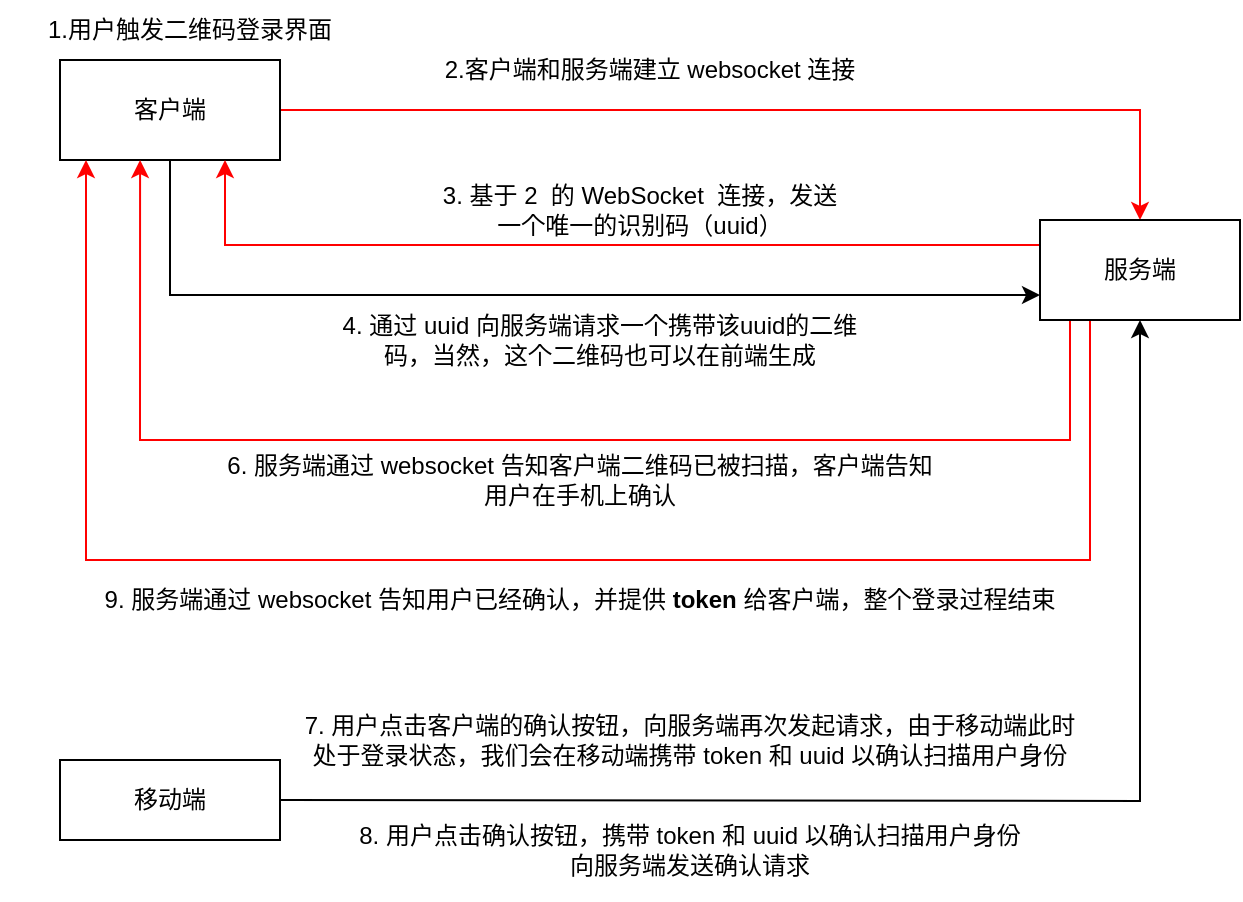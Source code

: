 <mxfile version="13.7.9" type="embed"><diagram id="Ed2gfqiH4S2zv9HuBr58" name="Page-1"><mxGraphModel dx="1379" dy="707" grid="1" gridSize="10" guides="1" tooltips="1" connect="1" arrows="1" fold="1" page="1" pageScale="1" pageWidth="850" pageHeight="1100" math="0" shadow="0"><root><mxCell id="0"/><mxCell id="1" parent="0"/><mxCell id="5" style="edgeStyle=orthogonalEdgeStyle;rounded=0;orthogonalLoop=1;jettySize=auto;html=1;entryX=0.5;entryY=0;entryDx=0;entryDy=0;strokeColor=#FF0000;" parent="1" source="3" target="4" edge="1"><mxGeometry relative="1" as="geometry"><mxPoint x="270" y="215" as="sourcePoint"/></mxGeometry></mxCell><mxCell id="40" style="edgeStyle=orthogonalEdgeStyle;rounded=0;orthogonalLoop=1;jettySize=auto;html=1;exitX=0.5;exitY=1;exitDx=0;exitDy=0;entryX=0;entryY=0.75;entryDx=0;entryDy=0;" edge="1" parent="1" source="3" target="4"><mxGeometry relative="1" as="geometry"/></mxCell><mxCell id="3" value="客户端" style="rounded=0;whiteSpace=wrap;html=1;" parent="1" vertex="1"><mxGeometry x="150" y="180" width="110" height="50" as="geometry"/></mxCell><mxCell id="30" style="edgeStyle=orthogonalEdgeStyle;rounded=0;orthogonalLoop=1;jettySize=auto;html=1;exitX=0;exitY=0.25;exitDx=0;exitDy=0;entryX=0.75;entryY=1;entryDx=0;entryDy=0;fillColor=#FF6666;strokeColor=#FF0000;" parent="1" source="4" target="3" edge="1"><mxGeometry relative="1" as="geometry"/></mxCell><mxCell id="37" style="edgeStyle=orthogonalEdgeStyle;rounded=0;orthogonalLoop=1;jettySize=auto;html=1;exitX=0.25;exitY=1;exitDx=0;exitDy=0;entryX=0.364;entryY=1;entryDx=0;entryDy=0;entryPerimeter=0;strokeColor=#FF0000;fillColor=#FF6666;" parent="1" source="4" target="3" edge="1"><mxGeometry relative="1" as="geometry"><Array as="points"><mxPoint x="655" y="370"/><mxPoint x="190" y="370"/></Array></mxGeometry></mxCell><mxCell id="38" style="edgeStyle=orthogonalEdgeStyle;rounded=0;orthogonalLoop=1;jettySize=auto;html=1;exitX=0.25;exitY=1;exitDx=0;exitDy=0;strokeColor=#FF0000;fillColor=#FF6666;" parent="1" source="4" edge="1"><mxGeometry relative="1" as="geometry"><mxPoint x="163" y="230" as="targetPoint"/><Array as="points"><mxPoint x="665" y="430"/><mxPoint x="163" y="430"/></Array></mxGeometry></mxCell><mxCell id="4" value="服务端" style="rounded=0;whiteSpace=wrap;html=1;" parent="1" vertex="1"><mxGeometry x="640" y="260" width="100" height="50" as="geometry"/></mxCell><mxCell id="6" value="1.用户触发二维码登录界面" style="text;html=1;strokeColor=none;fillColor=none;align=center;verticalAlign=middle;whiteSpace=wrap;rounded=0;" parent="1" vertex="1"><mxGeometry x="120" y="150" width="190" height="30" as="geometry"/></mxCell><mxCell id="7" value="2.客户端和服务端建立 websocket 连接" style="text;html=1;strokeColor=none;fillColor=none;align=center;verticalAlign=middle;whiteSpace=wrap;rounded=0;" parent="1" vertex="1"><mxGeometry x="340" y="170" width="210" height="30" as="geometry"/></mxCell><mxCell id="12" value="3. 基于 2&amp;nbsp; 的 WebSocket&amp;nbsp; 连接，发送一个唯一的识别码（uuid）" style="text;html=1;strokeColor=none;fillColor=none;align=center;verticalAlign=middle;whiteSpace=wrap;rounded=0;" parent="1" vertex="1"><mxGeometry x="340" y="240" width="200" height="30" as="geometry"/></mxCell><mxCell id="16" style="edgeStyle=orthogonalEdgeStyle;rounded=0;orthogonalLoop=1;jettySize=auto;html=1;entryX=0.5;entryY=1;entryDx=0;entryDy=0;" parent="1" target="4" edge="1"><mxGeometry relative="1" as="geometry"><mxPoint x="260" y="550" as="sourcePoint"/></mxGeometry></mxCell><mxCell id="15" value="移动端" style="rounded=0;whiteSpace=wrap;html=1;" parent="1" vertex="1"><mxGeometry x="150" y="530" width="110" height="40" as="geometry"/></mxCell><mxCell id="19" value="4. 通过 uuid 向服务端请求一个携带该uuid的二维码，当然，这个二维码也可以在前端生成" style="text;html=1;strokeColor=none;fillColor=none;align=center;verticalAlign=middle;whiteSpace=wrap;rounded=0;" parent="1" vertex="1"><mxGeometry x="280" y="300" width="280" height="40" as="geometry"/></mxCell><mxCell id="20" value="8. 用户点击确认按钮，携带 token 和 uuid 以确认扫描用户身份&lt;br&gt;向服务端发送确认请求" style="text;html=1;strokeColor=none;fillColor=none;align=center;verticalAlign=middle;whiteSpace=wrap;rounded=0;" parent="1" vertex="1"><mxGeometry x="275" y="550" width="380" height="50" as="geometry"/></mxCell><mxCell id="27" value="6. 服务端通过 websocket 告知客户端二维码已被扫描，客户端告知用户在手机上确认" style="text;html=1;strokeColor=none;fillColor=none;align=center;verticalAlign=middle;whiteSpace=wrap;rounded=0;" parent="1" vertex="1"><mxGeometry x="230" y="370" width="360" height="40" as="geometry"/></mxCell><mxCell id="34" value="7. 用户点击客户端的确认按钮，向服务端再次发起请求，由于移动端此时处于登录状态，我们会在移动端携带 token 和 uuid 以确认扫描用户身份" style="text;html=1;strokeColor=none;fillColor=none;align=center;verticalAlign=middle;whiteSpace=wrap;rounded=0;" parent="1" vertex="1"><mxGeometry x="270" y="500" width="390" height="40" as="geometry"/></mxCell><mxCell id="39" value="9. 服务端通过 websocket 告知用户已经确认，并提供 &lt;b&gt;token&lt;/b&gt; 给客户端，整个登录过程结束" style="text;html=1;strokeColor=none;fillColor=none;align=center;verticalAlign=middle;whiteSpace=wrap;rounded=0;" parent="1" vertex="1"><mxGeometry x="160" y="430" width="500" height="40" as="geometry"/></mxCell></root></mxGraphModel></diagram></mxfile>